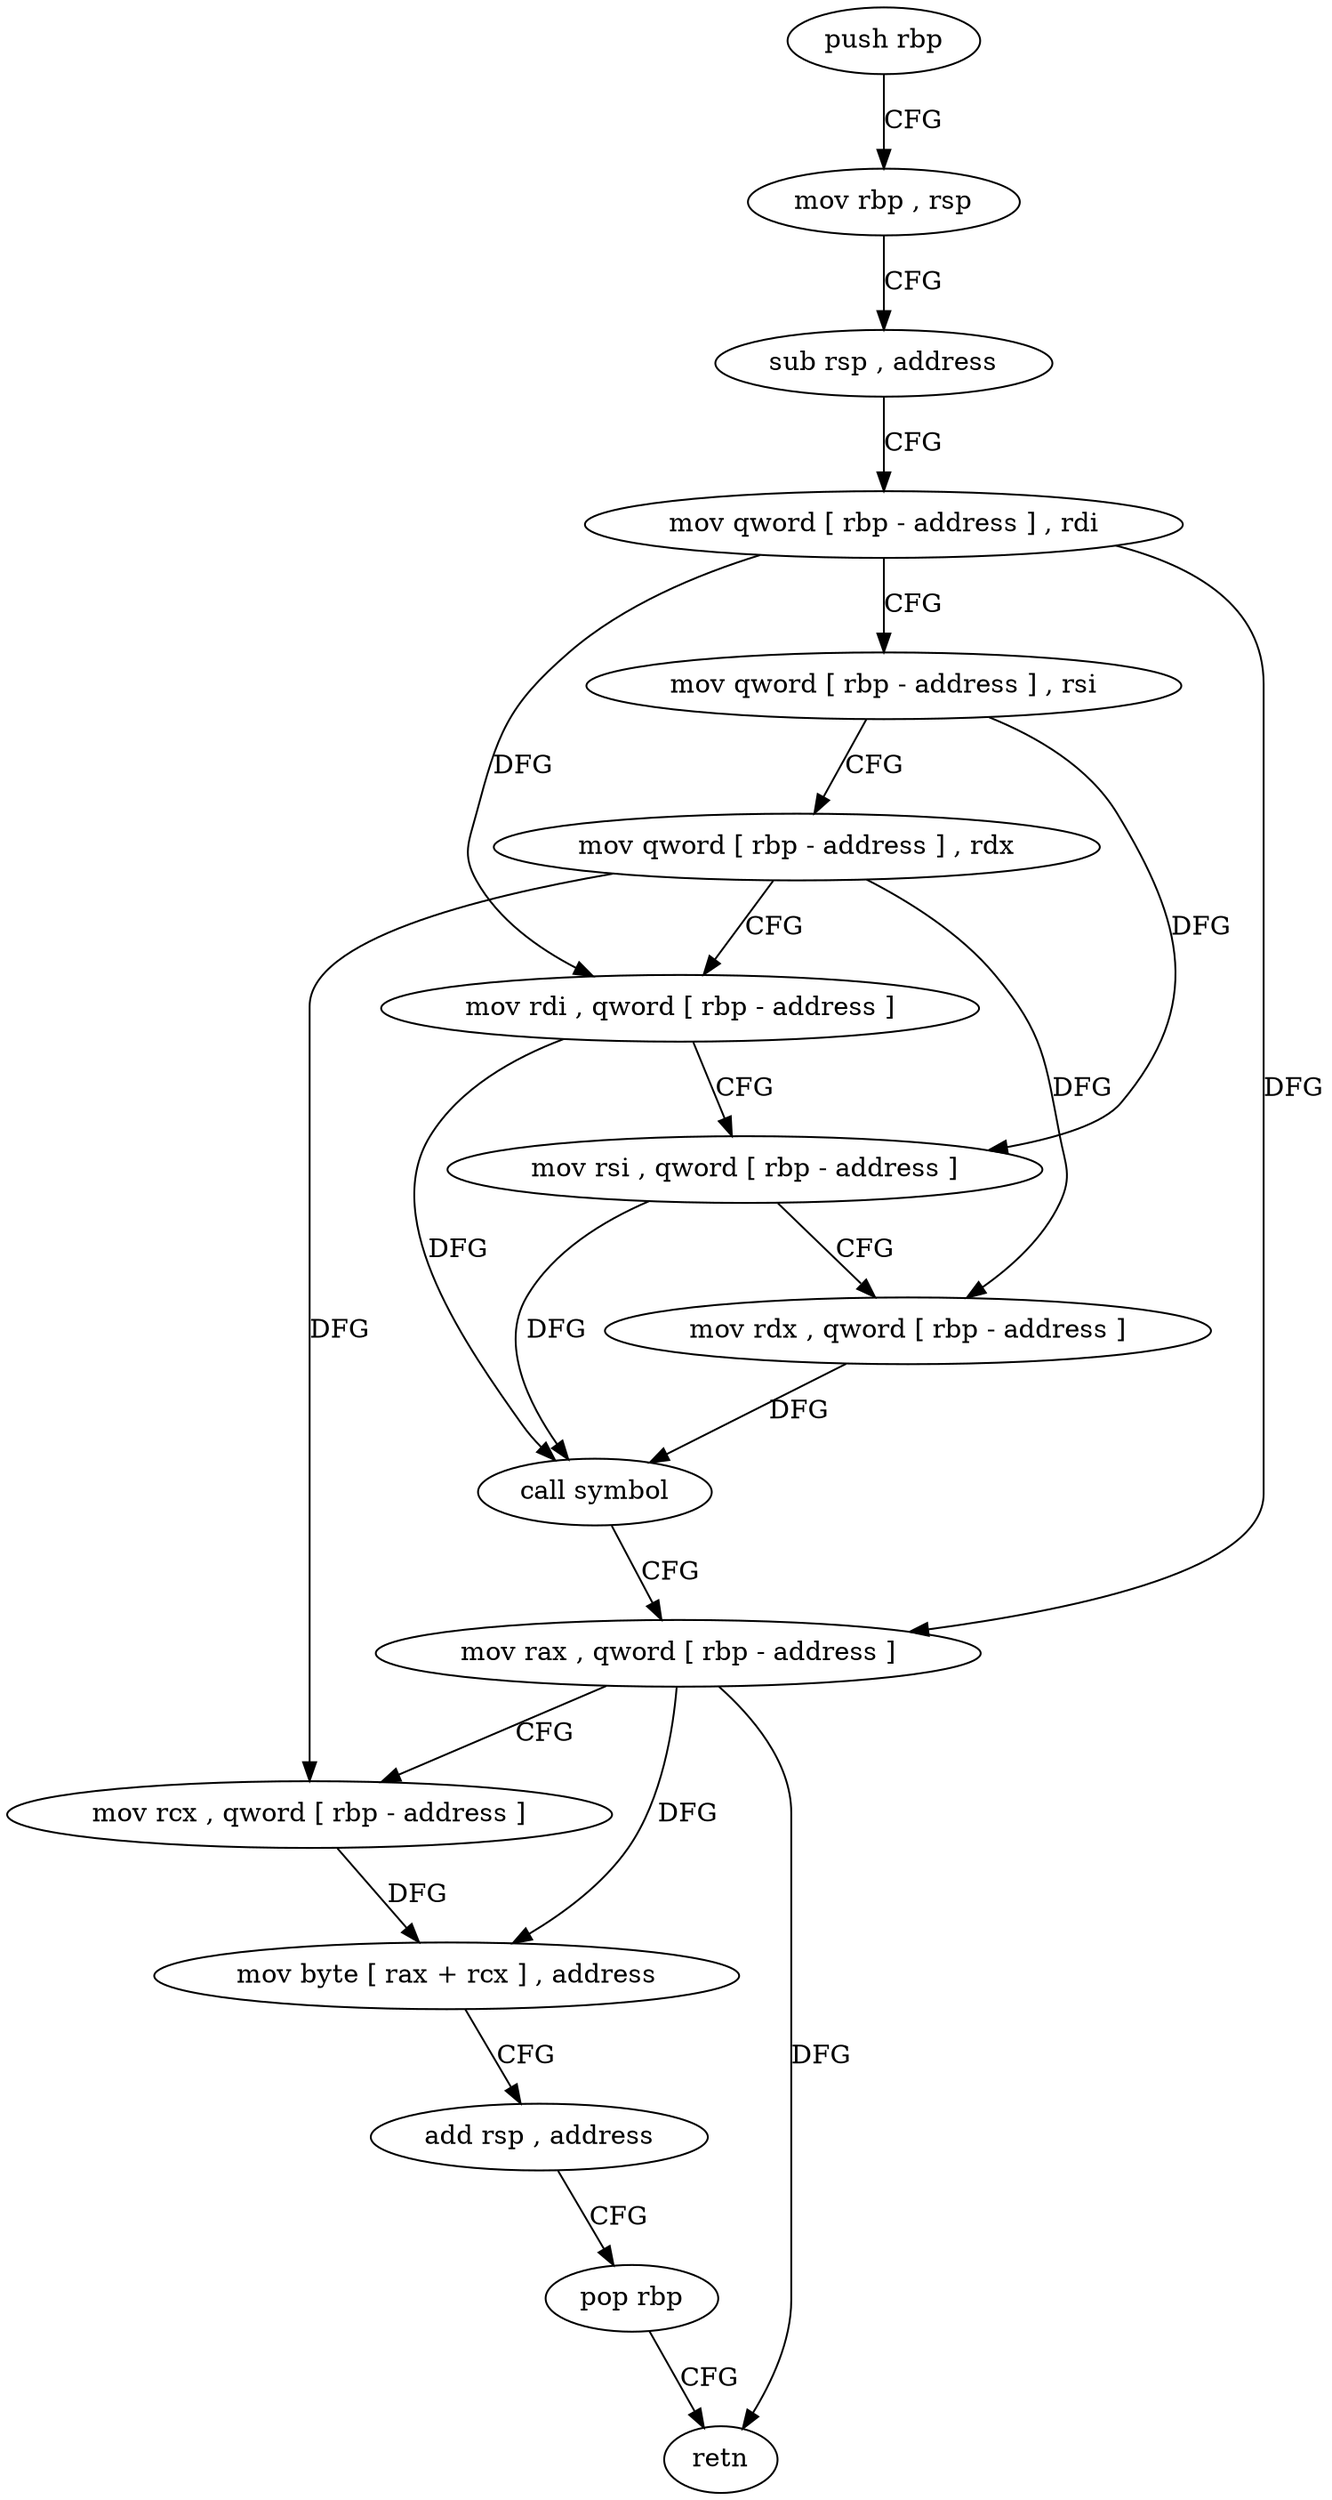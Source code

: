 digraph "func" {
"4273840" [label = "push rbp" ]
"4273841" [label = "mov rbp , rsp" ]
"4273844" [label = "sub rsp , address" ]
"4273848" [label = "mov qword [ rbp - address ] , rdi" ]
"4273852" [label = "mov qword [ rbp - address ] , rsi" ]
"4273856" [label = "mov qword [ rbp - address ] , rdx" ]
"4273860" [label = "mov rdi , qword [ rbp - address ]" ]
"4273864" [label = "mov rsi , qword [ rbp - address ]" ]
"4273868" [label = "mov rdx , qword [ rbp - address ]" ]
"4273872" [label = "call symbol" ]
"4273877" [label = "mov rax , qword [ rbp - address ]" ]
"4273881" [label = "mov rcx , qword [ rbp - address ]" ]
"4273885" [label = "mov byte [ rax + rcx ] , address" ]
"4273889" [label = "add rsp , address" ]
"4273893" [label = "pop rbp" ]
"4273894" [label = "retn" ]
"4273840" -> "4273841" [ label = "CFG" ]
"4273841" -> "4273844" [ label = "CFG" ]
"4273844" -> "4273848" [ label = "CFG" ]
"4273848" -> "4273852" [ label = "CFG" ]
"4273848" -> "4273860" [ label = "DFG" ]
"4273848" -> "4273877" [ label = "DFG" ]
"4273852" -> "4273856" [ label = "CFG" ]
"4273852" -> "4273864" [ label = "DFG" ]
"4273856" -> "4273860" [ label = "CFG" ]
"4273856" -> "4273868" [ label = "DFG" ]
"4273856" -> "4273881" [ label = "DFG" ]
"4273860" -> "4273864" [ label = "CFG" ]
"4273860" -> "4273872" [ label = "DFG" ]
"4273864" -> "4273868" [ label = "CFG" ]
"4273864" -> "4273872" [ label = "DFG" ]
"4273868" -> "4273872" [ label = "DFG" ]
"4273872" -> "4273877" [ label = "CFG" ]
"4273877" -> "4273881" [ label = "CFG" ]
"4273877" -> "4273885" [ label = "DFG" ]
"4273877" -> "4273894" [ label = "DFG" ]
"4273881" -> "4273885" [ label = "DFG" ]
"4273885" -> "4273889" [ label = "CFG" ]
"4273889" -> "4273893" [ label = "CFG" ]
"4273893" -> "4273894" [ label = "CFG" ]
}
